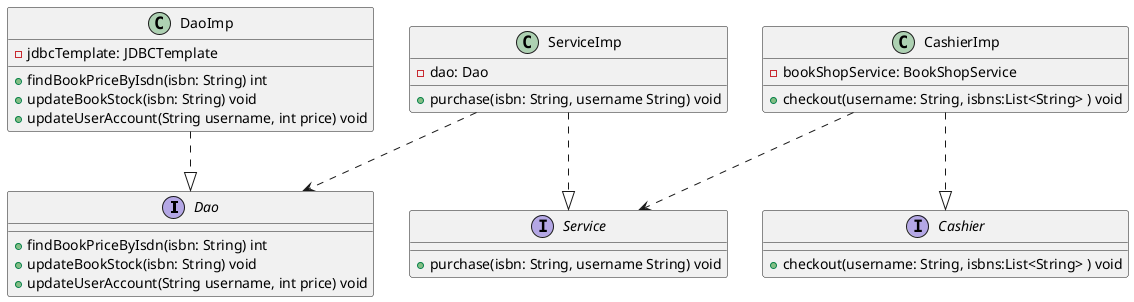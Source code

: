 @startuml

interface Dao
interface Service
interface Cashier
class DaoImp
class ServiceImp
class CashierImp

DaoImp ..|> Dao
ServiceImp ..|> Service
CashierImp ..|>Cashier
ServiceImp ..> Dao
CashierImp ..> Service

interface Dao{
+findBookPriceByIsdn(isbn: String) int
+updateBookStock(isbn: String) void
+updateUserAccount(String username, int price) void
}

class DaoImp{
-jdbcTemplate: JDBCTemplate
+findBookPriceByIsdn(isbn: String) int
+updateBookStock(isbn: String) void
+updateUserAccount(String username, int price) void
}

interface Service{
+purchase(isbn: String, username String) void
}

class ServiceImp{
-dao: Dao
+purchase(isbn: String, username String) void
}

interface Cashier{
+checkout(username: String, isbns:List<String> ) void
}

class CashierImp{
-bookShopService: BookShopService
+checkout(username: String, isbns:List<String> ) void
}

@enduml